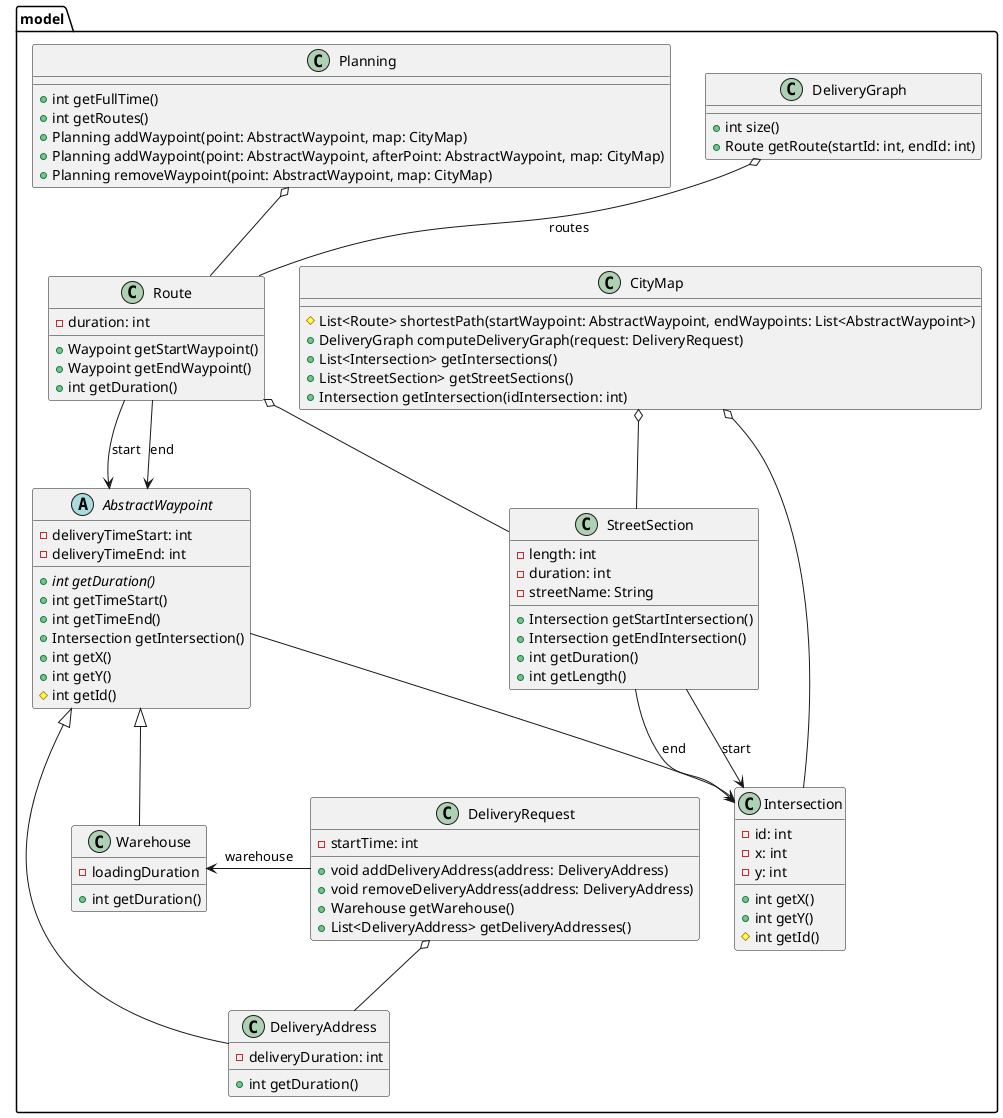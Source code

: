 @startuml

package model {
    class CityMap {
       #List<Route> shortestPath(startWaypoint: AbstractWaypoint, endWaypoints: List<AbstractWaypoint>)
       +DeliveryGraph computeDeliveryGraph(request: DeliveryRequest)
       +List<Intersection> getIntersections()
       +List<StreetSection> getStreetSections()
       +Intersection getIntersection(idIntersection: int)
    }

    class DeliveryGraph {
        +int size()
        +Route getRoute(startId: int, endId: int)
    }

    class StreetSection {
        -length: int
        -duration: int
        -streetName: String
        +Intersection getStartIntersection()
        +Intersection getEndIntersection()
        +int getDuration()
        +int getLength()
    }

    class Intersection {
        -id: int
        -x: int
        -y: int
        +int getX()
        +int getY()
        #int getId()
    }

    abstract class AbstractWaypoint {
    	-deliveryTimeStart: int
    	-deliveryTimeEnd: int
    	+{abstract} int getDuration()
    	+int getTimeStart()
    	+int getTimeEnd()
    	+Intersection getIntersection()
    	+int getX()
    	+int getY()
    	#int getId()
    }

    class DeliveryAddress {
        -deliveryDuration: int
        +int getDuration()
    }

    class Warehouse {
        -loadingDuration
        +int getDuration()
    }

    class DeliveryRequest {
        -startTime: int
        +void addDeliveryAddress(address: DeliveryAddress)
        +void removeDeliveryAddress(address: DeliveryAddress)
        +Warehouse getWarehouse()
        +List<DeliveryAddress> getDeliveryAddresses()
    }

    class Planning {
        +int getFullTime()
        +int getRoutes()
        +Planning addWaypoint(point: AbstractWaypoint, map: CityMap)
        +Planning addWaypoint(point: AbstractWaypoint, afterPoint: AbstractWaypoint, map: CityMap)
        +Planning removeWaypoint(point: AbstractWaypoint, map: CityMap)
    }

    class Route {
        -duration: int
        +Waypoint getStartWaypoint()
        +Waypoint getEndWaypoint()
        +int getDuration()
    }

    CityMap o-- StreetSection
    CityMap o-- Intersection
    AbstractWaypoint --> Intersection
    StreetSection --> Intersection : end
    StreetSection --> Intersection : start
    Route o-- StreetSection
    Route --> AbstractWaypoint : end
    Route --> AbstractWaypoint : start
    AbstractWaypoint <|-- DeliveryAddress
    AbstractWaypoint <|-- Warehouse
    DeliveryRequest o-- DeliveryAddress
    DeliveryRequest -left-> Warehouse : warehouse
    DeliveryGraph o-- Route : routes
    Planning o-- Route
}

@enduml
